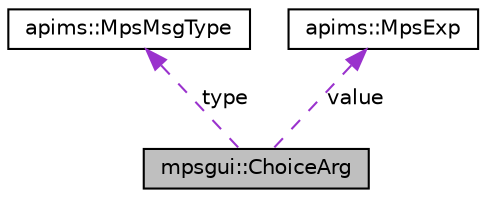 digraph G
{
  edge [fontname="Helvetica",fontsize="10",labelfontname="Helvetica",labelfontsize="10"];
  node [fontname="Helvetica",fontsize="10",shape=record];
  Node1 [label="mpsgui::ChoiceArg",height=0.2,width=0.4,color="black", fillcolor="grey75", style="filled" fontcolor="black"];
  Node2 -> Node1 [dir=back,color="darkorchid3",fontsize="10",style="dashed",label="type",fontname="Helvetica"];
  Node2 [label="apims::MpsMsgType",height=0.2,width=0.4,color="black", fillcolor="white", style="filled",URL="$classapims_1_1_mps_msg_type.html"];
  Node3 -> Node1 [dir=back,color="darkorchid3",fontsize="10",style="dashed",label="value",fontname="Helvetica"];
  Node3 [label="apims::MpsExp",height=0.2,width=0.4,color="black", fillcolor="white", style="filled",URL="$classapims_1_1_mps_exp.html"];
}
